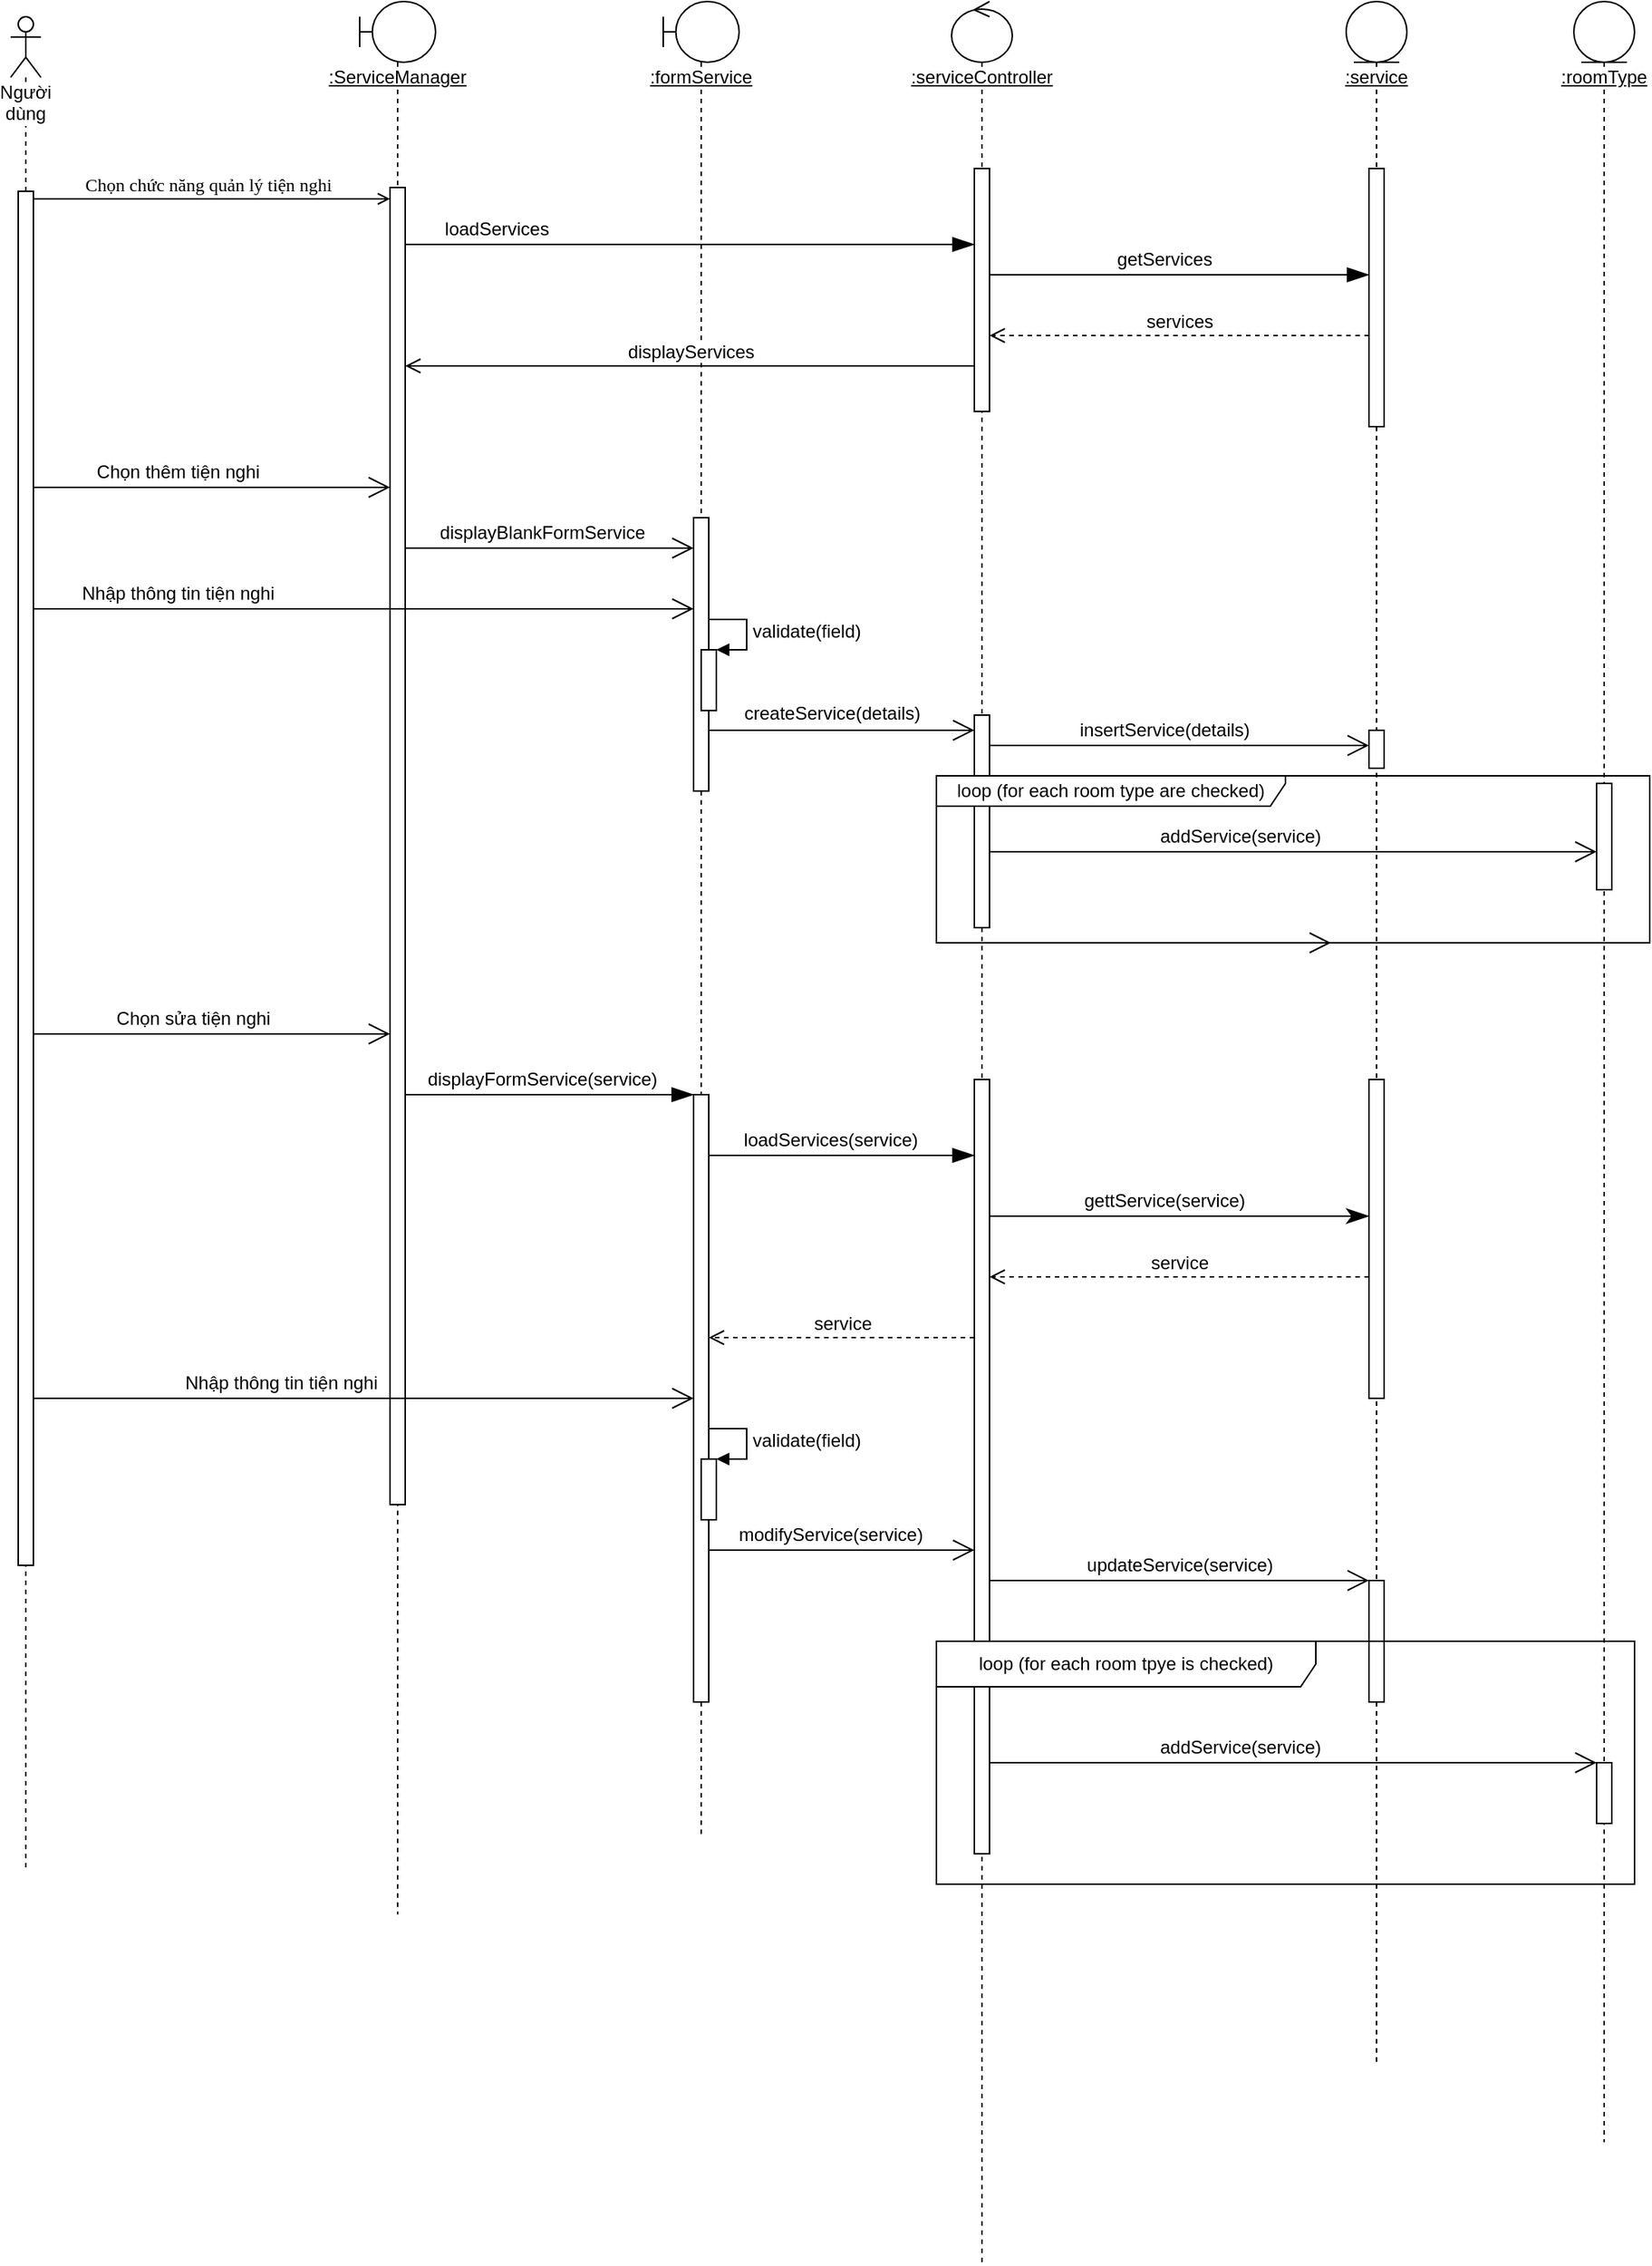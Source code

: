 <mxfile version="13.9.9" type="device"><diagram name="Page-1" id="13e1069c-82ec-6db2-03f1-153e76fe0fe0"><mxGraphModel dx="926" dy="1476" grid="1" gridSize="10" guides="1" tooltips="1" connect="1" arrows="1" fold="1" page="1" pageScale="1" pageWidth="1100" pageHeight="850" background="#ffffff" math="0" shadow="0"><root><mxCell id="0"/><mxCell id="1" parent="0"/><mxCell id="bjq3vi2VK1ksL3tS2X2N-1" value="&lt;u&gt;:ServiceManager&lt;/u&gt;" style="shape=umlLifeline;participant=umlBoundary;perimeter=lifelinePerimeter;whiteSpace=wrap;html=1;container=1;collapsible=0;recursiveResize=0;verticalAlign=top;spacingTop=36;outlineConnect=0;labelBackgroundColor=#ffffff;" vertex="1" parent="1"><mxGeometry x="240" y="-40" width="50" height="1260" as="geometry"/></mxCell><mxCell id="bjq3vi2VK1ksL3tS2X2N-2" value="" style="html=1;points=[];perimeter=orthogonalPerimeter;" vertex="1" parent="bjq3vi2VK1ksL3tS2X2N-1"><mxGeometry x="20" y="122.5" width="10" height="867.5" as="geometry"/></mxCell><mxCell id="m9JOKtaQLnhMs4LxAdM6-7" value="Người dùng" style="shape=umlLifeline;participant=umlActor;perimeter=lifelinePerimeter;whiteSpace=wrap;html=1;container=1;collapsible=0;recursiveResize=0;verticalAlign=top;spacingTop=36;outlineConnect=0;fontStyle=0;labelBackgroundColor=#ffffff;" parent="1" vertex="1"><mxGeometry x="10" y="-30" width="20" height="1220" as="geometry"/></mxCell><mxCell id="m9JOKtaQLnhMs4LxAdM6-4" value="" style="html=1;points=[];perimeter=orthogonalPerimeter;" parent="m9JOKtaQLnhMs4LxAdM6-7" vertex="1"><mxGeometry x="5" y="115" width="10" height="905" as="geometry"/></mxCell><mxCell id="m9JOKtaQLnhMs4LxAdM6-8" value="&lt;u&gt;:formService&lt;/u&gt;" style="shape=umlLifeline;participant=umlBoundary;perimeter=lifelinePerimeter;whiteSpace=wrap;html=1;container=1;collapsible=0;recursiveResize=0;verticalAlign=top;spacingTop=36;outlineConnect=0;labelBackgroundColor=#ffffff;" parent="1" vertex="1"><mxGeometry x="440" y="-40" width="50" height="1210" as="geometry"/></mxCell><mxCell id="m9JOKtaQLnhMs4LxAdM6-9" value="" style="html=1;points=[];perimeter=orthogonalPerimeter;labelBackgroundColor=#ffffff;" parent="m9JOKtaQLnhMs4LxAdM6-8" vertex="1"><mxGeometry x="20" y="340" width="10" height="180" as="geometry"/></mxCell><mxCell id="bjq3vi2VK1ksL3tS2X2N-30" value="" style="html=1;points=[];perimeter=orthogonalPerimeter;labelBackgroundColor=#ffffff;fontSize=12;" vertex="1" parent="m9JOKtaQLnhMs4LxAdM6-8"><mxGeometry x="25" y="427" width="10" height="40" as="geometry"/></mxCell><mxCell id="bjq3vi2VK1ksL3tS2X2N-31" value="validate(field)" style="edgeStyle=orthogonalEdgeStyle;html=1;align=left;spacingLeft=2;endArrow=block;rounded=0;entryX=1;entryY=0;fontSize=12;" edge="1" target="bjq3vi2VK1ksL3tS2X2N-30" parent="m9JOKtaQLnhMs4LxAdM6-8"><mxGeometry relative="1" as="geometry"><mxPoint x="30" y="407" as="sourcePoint"/><Array as="points"><mxPoint x="55" y="407"/></Array></mxGeometry></mxCell><mxCell id="bjq3vi2VK1ksL3tS2X2N-33" value="" style="html=1;points=[];perimeter=orthogonalPerimeter;labelBackgroundColor=#ffffff;fontSize=12;" vertex="1" parent="m9JOKtaQLnhMs4LxAdM6-8"><mxGeometry x="20" y="720" width="10" height="400" as="geometry"/></mxCell><mxCell id="bjq3vi2VK1ksL3tS2X2N-50" value="" style="html=1;points=[];perimeter=orthogonalPerimeter;labelBackgroundColor=#ffffff;fontSize=12;" vertex="1" parent="m9JOKtaQLnhMs4LxAdM6-8"><mxGeometry x="25" y="960" width="10" height="40" as="geometry"/></mxCell><mxCell id="bjq3vi2VK1ksL3tS2X2N-51" value="validate(field)" style="edgeStyle=orthogonalEdgeStyle;html=1;align=left;spacingLeft=2;endArrow=block;rounded=0;entryX=1;entryY=0;fontSize=12;" edge="1" target="bjq3vi2VK1ksL3tS2X2N-50" parent="m9JOKtaQLnhMs4LxAdM6-8"><mxGeometry relative="1" as="geometry"><mxPoint x="30" y="940" as="sourcePoint"/><Array as="points"><mxPoint x="55" y="940"/></Array></mxGeometry></mxCell><mxCell id="7baba1c4bc27f4b0-11" value="Chọn chức năng quản lý tiện nghi" style="html=1;verticalAlign=bottom;endArrow=open;labelBackgroundColor=none;fontFamily=Verdana;fontSize=12;edgeStyle=elbowEdgeStyle;elbow=vertical;endFill=0;" parent="1" source="m9JOKtaQLnhMs4LxAdM6-4" target="bjq3vi2VK1ksL3tS2X2N-2" edge="1"><mxGeometry x="-0.021" relative="1" as="geometry"><mxPoint x="155" y="180" as="sourcePoint"/><mxPoint x="285" y="180" as="targetPoint"/><Array as="points"><mxPoint x="100" y="90"/><mxPoint x="160" y="180"/></Array><mxPoint as="offset"/></mxGeometry></mxCell><mxCell id="m9JOKtaQLnhMs4LxAdM6-11" value="&lt;u&gt;:serviceController&lt;/u&gt;" style="shape=umlLifeline;participant=umlControl;perimeter=lifelinePerimeter;whiteSpace=wrap;html=1;container=1;collapsible=0;recursiveResize=0;verticalAlign=top;spacingTop=36;outlineConnect=0;labelBackgroundColor=#ffffff;" parent="1" vertex="1"><mxGeometry x="630" y="-40" width="40" height="1490" as="geometry"/></mxCell><mxCell id="m9JOKtaQLnhMs4LxAdM6-14" value="" style="html=1;points=[];perimeter=orthogonalPerimeter;labelBackgroundColor=#ffffff;" parent="m9JOKtaQLnhMs4LxAdM6-11" vertex="1"><mxGeometry x="15" y="110" width="10" height="160" as="geometry"/></mxCell><mxCell id="bjq3vi2VK1ksL3tS2X2N-32" value="" style="html=1;points=[];perimeter=orthogonalPerimeter;labelBackgroundColor=#ffffff;fontSize=12;" vertex="1" parent="m9JOKtaQLnhMs4LxAdM6-11"><mxGeometry x="15" y="470" width="10" height="140" as="geometry"/></mxCell><mxCell id="bjq3vi2VK1ksL3tS2X2N-39" value="" style="html=1;points=[];perimeter=orthogonalPerimeter;labelBackgroundColor=#ffffff;fontSize=12;" vertex="1" parent="m9JOKtaQLnhMs4LxAdM6-11"><mxGeometry x="15" y="710" width="10" height="510" as="geometry"/></mxCell><mxCell id="m9JOKtaQLnhMs4LxAdM6-12" value="&lt;u&gt;:service&lt;/u&gt;" style="shape=umlLifeline;participant=umlEntity;perimeter=lifelinePerimeter;whiteSpace=wrap;html=1;container=1;collapsible=0;recursiveResize=0;verticalAlign=top;spacingTop=36;outlineConnect=0;labelBackgroundColor=#ffffff;" parent="1" vertex="1"><mxGeometry x="890" y="-40" width="40" height="1360" as="geometry"/></mxCell><mxCell id="m9JOKtaQLnhMs4LxAdM6-20" value="" style="html=1;points=[];perimeter=orthogonalPerimeter;labelBackgroundColor=#ffffff;" parent="m9JOKtaQLnhMs4LxAdM6-12" vertex="1"><mxGeometry x="15" y="110" width="10" height="170" as="geometry"/></mxCell><mxCell id="bjq3vi2VK1ksL3tS2X2N-28" value="" style="html=1;points=[];perimeter=orthogonalPerimeter;labelBackgroundColor=#ffffff;fontSize=12;" vertex="1" parent="m9JOKtaQLnhMs4LxAdM6-12"><mxGeometry x="15" y="480" width="10" height="25" as="geometry"/></mxCell><mxCell id="bjq3vi2VK1ksL3tS2X2N-42" value="" style="html=1;points=[];perimeter=orthogonalPerimeter;labelBackgroundColor=#ffffff;fontSize=12;" vertex="1" parent="m9JOKtaQLnhMs4LxAdM6-12"><mxGeometry x="15" y="710" width="10" height="210" as="geometry"/></mxCell><mxCell id="bjq3vi2VK1ksL3tS2X2N-55" value="" style="html=1;points=[];perimeter=orthogonalPerimeter;labelBackgroundColor=#ffffff;fontSize=12;" vertex="1" parent="m9JOKtaQLnhMs4LxAdM6-12"><mxGeometry x="15" y="1040" width="10" height="80" as="geometry"/></mxCell><mxCell id="m9JOKtaQLnhMs4LxAdM6-23" value="&lt;u&gt;:roomType&lt;/u&gt;" style="shape=umlLifeline;participant=umlEntity;perimeter=lifelinePerimeter;whiteSpace=wrap;html=1;container=1;collapsible=0;recursiveResize=0;verticalAlign=top;spacingTop=36;outlineConnect=0;labelBackgroundColor=#ffffff;" parent="1" vertex="1"><mxGeometry x="1040" y="-40" width="40" height="1410" as="geometry"/></mxCell><mxCell id="m9JOKtaQLnhMs4LxAdM6-31" value="" style="html=1;points=[];perimeter=orthogonalPerimeter;labelBackgroundColor=#ffffff;" parent="m9JOKtaQLnhMs4LxAdM6-23" vertex="1"><mxGeometry x="15" y="515" width="10" height="70" as="geometry"/></mxCell><mxCell id="bjq3vi2VK1ksL3tS2X2N-3" value="" style="endArrow=blockThin;endFill=1;endSize=12;html=1;" edge="1" parent="1" source="bjq3vi2VK1ksL3tS2X2N-2" target="m9JOKtaQLnhMs4LxAdM6-14"><mxGeometry width="160" relative="1" as="geometry"><mxPoint x="70" y="270" as="sourcePoint"/><mxPoint x="230" y="270" as="targetPoint"/><Array as="points"><mxPoint x="340" y="120"/></Array></mxGeometry></mxCell><mxCell id="bjq3vi2VK1ksL3tS2X2N-4" value="loadServices" style="edgeLabel;html=1;align=center;verticalAlign=middle;resizable=0;points=[];fontSize=12;" vertex="1" connectable="0" parent="bjq3vi2VK1ksL3tS2X2N-3"><mxGeometry x="-0.547" y="3" relative="1" as="geometry"><mxPoint x="-25" y="-7" as="offset"/></mxGeometry></mxCell><mxCell id="bjq3vi2VK1ksL3tS2X2N-5" value="" style="endArrow=blockThin;endFill=1;endSize=12;html=1;fontSize=12;" edge="1" parent="1" source="m9JOKtaQLnhMs4LxAdM6-14" target="m9JOKtaQLnhMs4LxAdM6-20"><mxGeometry width="160" relative="1" as="geometry"><mxPoint x="740" y="170" as="sourcePoint"/><mxPoint x="900" y="170" as="targetPoint"/><Array as="points"><mxPoint x="770" y="140"/></Array></mxGeometry></mxCell><mxCell id="bjq3vi2VK1ksL3tS2X2N-6" value="getServices" style="edgeLabel;html=1;align=center;verticalAlign=middle;resizable=0;points=[];fontSize=12;" vertex="1" connectable="0" parent="bjq3vi2VK1ksL3tS2X2N-5"><mxGeometry x="-0.432" y="2" relative="1" as="geometry"><mxPoint x="44" y="-8" as="offset"/></mxGeometry></mxCell><mxCell id="bjq3vi2VK1ksL3tS2X2N-7" value="services" style="html=1;verticalAlign=bottom;endArrow=open;dashed=1;endSize=8;fontSize=12;" edge="1" parent="1" source="m9JOKtaQLnhMs4LxAdM6-20" target="m9JOKtaQLnhMs4LxAdM6-14"><mxGeometry relative="1" as="geometry"><mxPoint x="810" y="200" as="sourcePoint"/><mxPoint x="730" y="200" as="targetPoint"/><Array as="points"><mxPoint x="770" y="180"/></Array></mxGeometry></mxCell><mxCell id="bjq3vi2VK1ksL3tS2X2N-8" value="displayServices" style="html=1;verticalAlign=bottom;endArrow=open;endSize=8;fontSize=12;" edge="1" parent="1" source="m9JOKtaQLnhMs4LxAdM6-14" target="bjq3vi2VK1ksL3tS2X2N-2"><mxGeometry relative="1" as="geometry"><mxPoint x="550" y="200" as="sourcePoint"/><mxPoint x="470" y="200" as="targetPoint"/><Array as="points"><mxPoint x="360" y="200"/></Array></mxGeometry></mxCell><mxCell id="bjq3vi2VK1ksL3tS2X2N-10" value="" style="endArrow=open;endFill=1;endSize=12;html=1;fontSize=12;" edge="1" parent="1" source="m9JOKtaQLnhMs4LxAdM6-4" target="bjq3vi2VK1ksL3tS2X2N-2"><mxGeometry width="160" relative="1" as="geometry"><mxPoint x="80" y="320" as="sourcePoint"/><mxPoint x="240" y="320" as="targetPoint"/><Array as="points"><mxPoint x="150" y="280"/></Array></mxGeometry></mxCell><mxCell id="bjq3vi2VK1ksL3tS2X2N-11" value="Chọn thêm tiện nghi" style="edgeLabel;html=1;align=center;verticalAlign=middle;resizable=0;points=[];fontSize=12;" vertex="1" connectable="0" parent="bjq3vi2VK1ksL3tS2X2N-10"><mxGeometry x="-0.302" relative="1" as="geometry"><mxPoint x="13" y="-10" as="offset"/></mxGeometry></mxCell><mxCell id="bjq3vi2VK1ksL3tS2X2N-12" value="" style="endArrow=open;endFill=1;endSize=12;html=1;fontSize=12;" edge="1" parent="1" source="bjq3vi2VK1ksL3tS2X2N-2" target="m9JOKtaQLnhMs4LxAdM6-9"><mxGeometry width="160" relative="1" as="geometry"><mxPoint x="340" y="320" as="sourcePoint"/><mxPoint x="500" y="320" as="targetPoint"/><Array as="points"><mxPoint x="370" y="320"/></Array></mxGeometry></mxCell><mxCell id="bjq3vi2VK1ksL3tS2X2N-13" value="displayBlankFormService" style="edgeLabel;html=1;align=center;verticalAlign=middle;resizable=0;points=[];fontSize=12;" vertex="1" connectable="0" parent="bjq3vi2VK1ksL3tS2X2N-12"><mxGeometry x="-0.295" y="4" relative="1" as="geometry"><mxPoint x="23" y="-6" as="offset"/></mxGeometry></mxCell><mxCell id="bjq3vi2VK1ksL3tS2X2N-20" value="" style="endArrow=open;endFill=1;endSize=12;html=1;fontSize=12;" edge="1" parent="1" source="m9JOKtaQLnhMs4LxAdM6-4" target="m9JOKtaQLnhMs4LxAdM6-9"><mxGeometry width="160" relative="1" as="geometry"><mxPoint x="70" y="360" as="sourcePoint"/><mxPoint x="230" y="360" as="targetPoint"/><Array as="points"><mxPoint x="300" y="360"/></Array></mxGeometry></mxCell><mxCell id="bjq3vi2VK1ksL3tS2X2N-21" value="Nhập thông tin tiện nghi" style="edgeLabel;html=1;align=center;verticalAlign=middle;resizable=0;points=[];fontSize=12;" vertex="1" connectable="0" parent="bjq3vi2VK1ksL3tS2X2N-20"><mxGeometry x="0.195" relative="1" as="geometry"><mxPoint x="-165" y="-10" as="offset"/></mxGeometry></mxCell><mxCell id="bjq3vi2VK1ksL3tS2X2N-22" value="" style="endArrow=open;endFill=0;endSize=12;html=1;fontSize=12;" edge="1" parent="1" source="m9JOKtaQLnhMs4LxAdM6-9" target="bjq3vi2VK1ksL3tS2X2N-32"><mxGeometry width="160" relative="1" as="geometry"><mxPoint x="540" y="400" as="sourcePoint"/><mxPoint x="700" y="400" as="targetPoint"/><Array as="points"><mxPoint x="560" y="440"/></Array></mxGeometry></mxCell><mxCell id="bjq3vi2VK1ksL3tS2X2N-23" value="createService(details)" style="edgeLabel;html=1;align=center;verticalAlign=middle;resizable=0;points=[];fontSize=12;" vertex="1" connectable="0" parent="bjq3vi2VK1ksL3tS2X2N-22"><mxGeometry x="-0.406" y="1" relative="1" as="geometry"><mxPoint x="29" y="-10.5" as="offset"/></mxGeometry></mxCell><mxCell id="bjq3vi2VK1ksL3tS2X2N-25" value="" style="endArrow=open;endFill=1;endSize=12;html=1;fontSize=12;" edge="1" parent="1" source="bjq3vi2VK1ksL3tS2X2N-32" target="m9JOKtaQLnhMs4LxAdM6-31"><mxGeometry width="160" relative="1" as="geometry"><mxPoint x="710" y="510" as="sourcePoint"/><mxPoint x="870" y="510" as="targetPoint"/><Array as="points"><mxPoint x="850" y="520"/></Array></mxGeometry></mxCell><mxCell id="bjq3vi2VK1ksL3tS2X2N-26" value="addService(service)" style="edgeLabel;html=1;align=center;verticalAlign=middle;resizable=0;points=[];fontSize=12;" vertex="1" connectable="0" parent="bjq3vi2VK1ksL3tS2X2N-25"><mxGeometry x="0.74" y="-1" relative="1" as="geometry"><mxPoint x="-183" y="-11" as="offset"/></mxGeometry></mxCell><mxCell id="bjq3vi2VK1ksL3tS2X2N-27" value="" style="endArrow=open;endFill=1;endSize=12;html=1;fontSize=12;" edge="1" parent="1" source="bjq3vi2VK1ksL3tS2X2N-32" target="bjq3vi2VK1ksL3tS2X2N-28"><mxGeometry width="160" relative="1" as="geometry"><mxPoint x="680" y="410" as="sourcePoint"/><mxPoint x="880" y="420" as="targetPoint"/><Array as="points"><mxPoint x="790" y="450"/></Array></mxGeometry></mxCell><mxCell id="bjq3vi2VK1ksL3tS2X2N-29" value="insertService(details)" style="edgeLabel;html=1;align=center;verticalAlign=middle;resizable=0;points=[];fontSize=12;" vertex="1" connectable="0" parent="bjq3vi2VK1ksL3tS2X2N-27"><mxGeometry x="-0.36" y="-1" relative="1" as="geometry"><mxPoint x="35" y="-11" as="offset"/></mxGeometry></mxCell><mxCell id="bjq3vi2VK1ksL3tS2X2N-24" value="loop (for each room type are checked)" style="shape=umlFrame;whiteSpace=wrap;html=1;labelBackgroundColor=#ffffff;fontSize=12;width=230;height=20;" vertex="1" parent="1"><mxGeometry x="620" y="470" width="470" height="110" as="geometry"/></mxCell><mxCell id="bjq3vi2VK1ksL3tS2X2N-34" value="" style="endArrow=open;endFill=1;endSize=12;html=1;fontSize=12;" edge="1" parent="1" source="m9JOKtaQLnhMs4LxAdM6-4" target="bjq3vi2VK1ksL3tS2X2N-2"><mxGeometry width="160" relative="1" as="geometry"><mxPoint x="70" y="680" as="sourcePoint"/><mxPoint x="230" y="680" as="targetPoint"/><Array as="points"><mxPoint x="190" y="640"/></Array></mxGeometry></mxCell><mxCell id="bjq3vi2VK1ksL3tS2X2N-35" value="Chọn sửa tiện nghi" style="edgeLabel;html=1;align=center;verticalAlign=middle;resizable=0;points=[];fontSize=12;" vertex="1" connectable="0" parent="bjq3vi2VK1ksL3tS2X2N-34"><mxGeometry x="-0.566" y="-1" relative="1" as="geometry"><mxPoint x="54" y="-11" as="offset"/></mxGeometry></mxCell><mxCell id="bjq3vi2VK1ksL3tS2X2N-36" value="" style="endArrow=blockThin;endFill=1;endSize=12;html=1;fontSize=12;" edge="1" parent="1" source="bjq3vi2VK1ksL3tS2X2N-2" target="bjq3vi2VK1ksL3tS2X2N-33"><mxGeometry width="160" relative="1" as="geometry"><mxPoint x="320" y="680" as="sourcePoint"/><mxPoint x="480" y="680" as="targetPoint"/><Array as="points"><mxPoint x="390" y="680"/></Array></mxGeometry></mxCell><mxCell id="bjq3vi2VK1ksL3tS2X2N-37" value="displayFormService(service)" style="edgeLabel;html=1;align=center;verticalAlign=middle;resizable=0;points=[];fontSize=12;" vertex="1" connectable="0" parent="bjq3vi2VK1ksL3tS2X2N-36"><mxGeometry x="-0.158" relative="1" as="geometry"><mxPoint x="10" y="-10" as="offset"/></mxGeometry></mxCell><mxCell id="bjq3vi2VK1ksL3tS2X2N-38" value="" style="endArrow=blockThin;endFill=1;endSize=12;html=1;fontSize=12;" edge="1" parent="1" source="bjq3vi2VK1ksL3tS2X2N-33" target="bjq3vi2VK1ksL3tS2X2N-39"><mxGeometry width="160" relative="1" as="geometry"><mxPoint x="540" y="700" as="sourcePoint"/><mxPoint x="590" y="700" as="targetPoint"/><Array as="points"><mxPoint x="560" y="720"/></Array></mxGeometry></mxCell><mxCell id="bjq3vi2VK1ksL3tS2X2N-40" value="loadServices(service)" style="edgeLabel;html=1;align=center;verticalAlign=middle;resizable=0;points=[];fontSize=12;" vertex="1" connectable="0" parent="bjq3vi2VK1ksL3tS2X2N-38"><mxGeometry x="-0.143" y="3" relative="1" as="geometry"><mxPoint x="5" y="-7" as="offset"/></mxGeometry></mxCell><mxCell id="bjq3vi2VK1ksL3tS2X2N-41" value="" style="endArrow=classicThin;endFill=1;endSize=12;html=1;fontSize=12;" edge="1" parent="1" source="bjq3vi2VK1ksL3tS2X2N-39" target="bjq3vi2VK1ksL3tS2X2N-42"><mxGeometry width="160" relative="1" as="geometry"><mxPoint x="710" y="710" as="sourcePoint"/><mxPoint x="870" y="710" as="targetPoint"/><Array as="points"><mxPoint x="710" y="760"/></Array></mxGeometry></mxCell><mxCell id="bjq3vi2VK1ksL3tS2X2N-43" value="gettService(service)" style="edgeLabel;html=1;align=center;verticalAlign=middle;resizable=0;points=[];fontSize=12;" vertex="1" connectable="0" parent="bjq3vi2VK1ksL3tS2X2N-41"><mxGeometry x="-0.176" y="1" relative="1" as="geometry"><mxPoint x="12" y="-9" as="offset"/></mxGeometry></mxCell><mxCell id="bjq3vi2VK1ksL3tS2X2N-44" value="" style="endArrow=open;endFill=1;endSize=12;html=1;fontSize=12;" edge="1" parent="1"><mxGeometry width="160" relative="1" as="geometry"><mxPoint x="720" y="580" as="sourcePoint"/><mxPoint x="880" y="580" as="targetPoint"/></mxGeometry></mxCell><mxCell id="bjq3vi2VK1ksL3tS2X2N-45" value="service" style="html=1;verticalAlign=bottom;endArrow=open;dashed=1;endSize=8;fontSize=12;" edge="1" parent="1" source="bjq3vi2VK1ksL3tS2X2N-42" target="bjq3vi2VK1ksL3tS2X2N-39"><mxGeometry relative="1" as="geometry"><mxPoint x="820" y="810" as="sourcePoint"/><mxPoint x="740" y="810" as="targetPoint"/><Array as="points"><mxPoint x="740" y="800"/></Array></mxGeometry></mxCell><mxCell id="bjq3vi2VK1ksL3tS2X2N-46" value="service" style="html=1;verticalAlign=bottom;endArrow=open;endSize=8;fontSize=12;dashed=1;" edge="1" parent="1" source="bjq3vi2VK1ksL3tS2X2N-39" target="bjq3vi2VK1ksL3tS2X2N-33"><mxGeometry relative="1" as="geometry"><mxPoint x="600" y="820" as="sourcePoint"/><mxPoint x="520" y="820" as="targetPoint"/><Array as="points"><mxPoint x="520" y="840"/></Array></mxGeometry></mxCell><mxCell id="bjq3vi2VK1ksL3tS2X2N-47" value="" style="endArrow=open;endFill=1;endSize=12;html=1;fontSize=12;" edge="1" parent="1" source="m9JOKtaQLnhMs4LxAdM6-4" target="bjq3vi2VK1ksL3tS2X2N-33"><mxGeometry width="160" relative="1" as="geometry"><mxPoint x="60" y="870" as="sourcePoint"/><mxPoint x="220" y="870" as="targetPoint"/><Array as="points"><mxPoint x="200" y="880"/></Array></mxGeometry></mxCell><mxCell id="bjq3vi2VK1ksL3tS2X2N-48" value="Nhập thông tin tiện nghi" style="edgeLabel;html=1;align=center;verticalAlign=middle;resizable=0;points=[];fontSize=12;" vertex="1" connectable="0" parent="bjq3vi2VK1ksL3tS2X2N-47"><mxGeometry x="-0.251" relative="1" as="geometry"><mxPoint y="-10" as="offset"/></mxGeometry></mxCell><mxCell id="bjq3vi2VK1ksL3tS2X2N-52" value="" style="endArrow=open;endFill=1;endSize=12;html=1;fontSize=12;" edge="1" parent="1" source="bjq3vi2VK1ksL3tS2X2N-33" target="bjq3vi2VK1ksL3tS2X2N-39"><mxGeometry width="160" relative="1" as="geometry"><mxPoint x="520" y="1000" as="sourcePoint"/><mxPoint x="680" y="1000" as="targetPoint"/><Array as="points"><mxPoint x="550" y="980"/></Array></mxGeometry></mxCell><mxCell id="bjq3vi2VK1ksL3tS2X2N-53" value="modifyService(service)" style="edgeLabel;html=1;align=center;verticalAlign=middle;resizable=0;points=[];fontSize=12;" vertex="1" connectable="0" parent="bjq3vi2VK1ksL3tS2X2N-52"><mxGeometry x="-0.371" y="1" relative="1" as="geometry"><mxPoint x="25" y="-9" as="offset"/></mxGeometry></mxCell><mxCell id="bjq3vi2VK1ksL3tS2X2N-54" value="" style="endArrow=open;endFill=1;endSize=12;html=1;fontSize=12;" edge="1" parent="1" source="bjq3vi2VK1ksL3tS2X2N-39" target="bjq3vi2VK1ksL3tS2X2N-55"><mxGeometry width="160" relative="1" as="geometry"><mxPoint x="700" y="1010" as="sourcePoint"/><mxPoint x="860" y="1010" as="targetPoint"/></mxGeometry></mxCell><mxCell id="bjq3vi2VK1ksL3tS2X2N-56" value="updateService(service)" style="edgeLabel;html=1;align=center;verticalAlign=middle;resizable=0;points=[];fontSize=12;" vertex="1" connectable="0" parent="bjq3vi2VK1ksL3tS2X2N-54"><mxGeometry x="-0.208" y="2" relative="1" as="geometry"><mxPoint x="26" y="-8" as="offset"/></mxGeometry></mxCell><mxCell id="bjq3vi2VK1ksL3tS2X2N-57" value="loop (for each room tpye is checked)" style="shape=umlFrame;whiteSpace=wrap;html=1;labelBackgroundColor=#ffffff;fontSize=12;width=250;height=30;" vertex="1" parent="1"><mxGeometry x="620" y="1040" width="460" height="160" as="geometry"/></mxCell><mxCell id="bjq3vi2VK1ksL3tS2X2N-58" value="" style="html=1;points=[];perimeter=orthogonalPerimeter;labelBackgroundColor=#ffffff;fontSize=12;" vertex="1" parent="1"><mxGeometry x="1055" y="1120" width="10" height="40" as="geometry"/></mxCell><mxCell id="bjq3vi2VK1ksL3tS2X2N-59" value="" style="endArrow=open;endFill=1;endSize=12;html=1;fontSize=12;" edge="1" parent="1" source="bjq3vi2VK1ksL3tS2X2N-39" target="bjq3vi2VK1ksL3tS2X2N-58"><mxGeometry width="160" relative="1" as="geometry"><mxPoint x="720" y="1170" as="sourcePoint"/><mxPoint x="880" y="1170" as="targetPoint"/></mxGeometry></mxCell><mxCell id="bjq3vi2VK1ksL3tS2X2N-60" value="addService(service)" style="edgeLabel;html=1;align=center;verticalAlign=middle;resizable=0;points=[];fontSize=12;" vertex="1" connectable="0" parent="bjq3vi2VK1ksL3tS2X2N-59"><mxGeometry x="-0.31" y="-3" relative="1" as="geometry"><mxPoint x="27" y="-13" as="offset"/></mxGeometry></mxCell></root></mxGraphModel></diagram></mxfile>